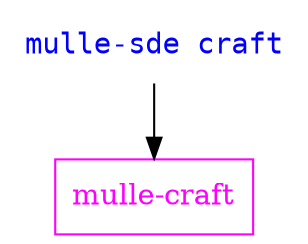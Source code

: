 digraph G {
    graph [rankdir = TD];

    node[shape=record];

    "mulle-sde craft"  [ label="mulle-sde craft", shape="none", fontname="monospace", fontcolor="blue"]

    "mulle-sde craft"  -> "mulle-craft"

    "mulle-craft" [ color="magenta", fontcolor="magenta"]
}
